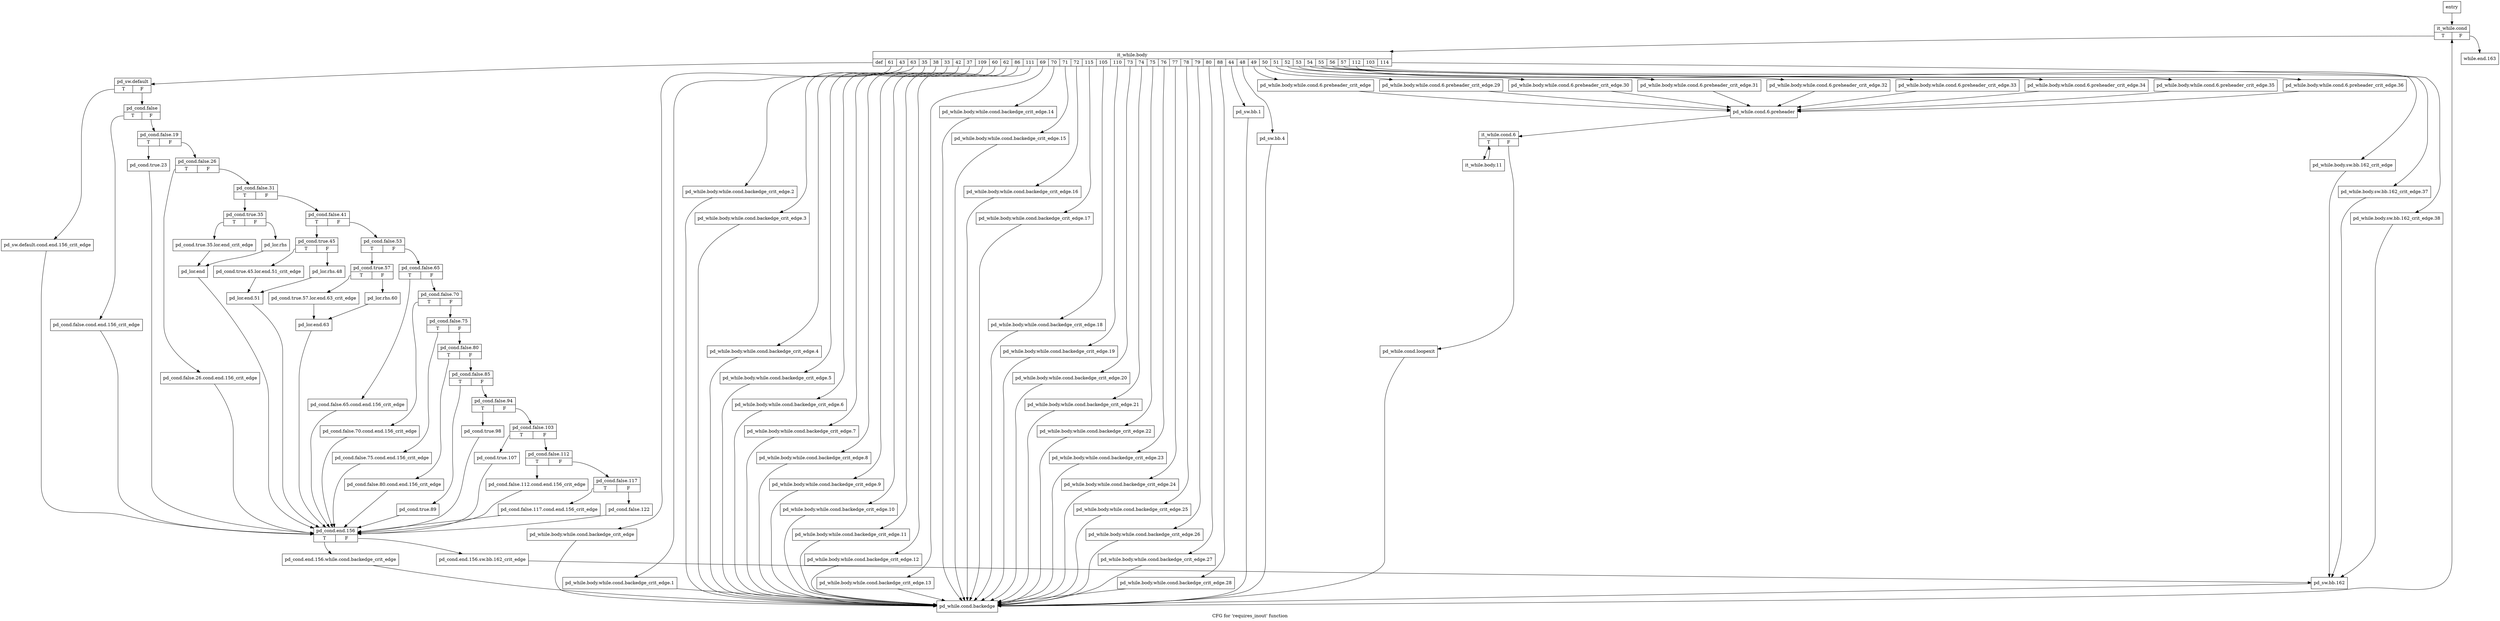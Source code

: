 digraph "CFG for 'requires_inout' function" {
	label="CFG for 'requires_inout' function";

	Node0x7f3cfd0 [shape=record,label="{entry}"];
	Node0x7f3cfd0 -> Node0x7f35e30;
	Node0x7f3d020 [shape=record,label="{pd_while.cond.loopexit}"];
	Node0x7f3d020 -> Node0x7f3feb0;
	Node0x7f35e30 [shape=record,label="{it_while.cond|{<s0>T|<s1>F}}"];
	Node0x7f35e30:s0 -> Node0x7f35e80;
	Node0x7f35e30:s1 -> Node0x7f3ff50;
	Node0x7f35e80 [shape=record,label="{it_while.body|{<s0>def|<s1>61|<s2>43|<s3>63|<s4>35|<s5>38|<s6>33|<s7>42|<s8>37|<s9>109|<s10>60|<s11>62|<s12>86|<s13>111|<s14>69|<s15>70|<s16>71|<s17>72|<s18>115|<s19>105|<s20>110|<s21>73|<s22>74|<s23>75|<s24>76|<s25>77|<s26>78|<s27>79|<s28>80|<s29>88|<s30>44|<s31>48|<s32>49|<s33>50|<s34>51|<s35>52|<s36>53|<s37>54|<s38>55|<s39>56|<s40>57|<s41>112|<s42>103|<s43>114}}"];
	Node0x7f35e80:s0 -> Node0x7f3f0a0;
	Node0x7f35e80:s1 -> Node0x7f3eec0;
	Node0x7f35e80:s2 -> Node0x7f3ee70;
	Node0x7f35e80:s3 -> Node0x7f3ee20;
	Node0x7f35e80:s4 -> Node0x7f3edd0;
	Node0x7f35e80:s5 -> Node0x7f3ed80;
	Node0x7f35e80:s6 -> Node0x7f3ed30;
	Node0x7f35e80:s7 -> Node0x7f3ece0;
	Node0x7f35e80:s8 -> Node0x7f3ec90;
	Node0x7f35e80:s9 -> Node0x7f3ec40;
	Node0x7f35e80:s10 -> Node0x7f3ebf0;
	Node0x7f35e80:s11 -> Node0x7f3eba0;
	Node0x7f35e80:s12 -> Node0x7f3eb50;
	Node0x7f35e80:s13 -> Node0x7f3eb00;
	Node0x7f35e80:s14 -> Node0x7f3eab0;
	Node0x7f35e80:s15 -> Node0x7f3ea60;
	Node0x7f35e80:s16 -> Node0x7f3ea10;
	Node0x7f35e80:s17 -> Node0x7f3e9c0;
	Node0x7f35e80:s18 -> Node0x7f3e970;
	Node0x7f35e80:s19 -> Node0x7f3e920;
	Node0x7f35e80:s20 -> Node0x7f3e8d0;
	Node0x7f35e80:s21 -> Node0x7f3e880;
	Node0x7f35e80:s22 -> Node0x7f3e830;
	Node0x7f35e80:s23 -> Node0x7f3e7e0;
	Node0x7f35e80:s24 -> Node0x7f3e790;
	Node0x7f35e80:s25 -> Node0x7f3e740;
	Node0x7f35e80:s26 -> Node0x7f3e6f0;
	Node0x7f35e80:s27 -> Node0x7f3e6a0;
	Node0x7f35e80:s28 -> Node0x7f3e650;
	Node0x7f35e80:s29 -> Node0x7f3e600;
	Node0x7f35e80:s30 -> Node0x7f3ef60;
	Node0x7f35e80:s31 -> Node0x7f3efb0;
	Node0x7f35e80:s32 -> Node0x7f3e5b0;
	Node0x7f35e80:s33 -> Node0x7f3e560;
	Node0x7f35e80:s34 -> Node0x7f3e510;
	Node0x7f35e80:s35 -> Node0x7f3e4c0;
	Node0x7f35e80:s36 -> Node0x7f3e470;
	Node0x7f35e80:s37 -> Node0x7f3e420;
	Node0x7f35e80:s38 -> Node0x7f3e3d0;
	Node0x7f35e80:s39 -> Node0x7f3e380;
	Node0x7f35e80:s40 -> Node0x7f3e330;
	Node0x7f35e80:s41 -> Node0x7f3e2e0;
	Node0x7f35e80:s42 -> Node0x7f3e290;
	Node0x7f35e80:s43 -> Node0x7f35ed0;
	Node0x7f35ed0 [shape=record,label="{pd_while.body.sw.bb.162_crit_edge.38}"];
	Node0x7f35ed0 -> Node0x7f3ff00;
	Node0x7f3e290 [shape=record,label="{pd_while.body.sw.bb.162_crit_edge.37}"];
	Node0x7f3e290 -> Node0x7f3ff00;
	Node0x7f3e2e0 [shape=record,label="{pd_while.body.sw.bb.162_crit_edge}"];
	Node0x7f3e2e0 -> Node0x7f3ff00;
	Node0x7f3e330 [shape=record,label="{pd_while.body.while.cond.6.preheader_crit_edge.36}"];
	Node0x7f3e330 -> Node0x7f3ef10;
	Node0x7f3e380 [shape=record,label="{pd_while.body.while.cond.6.preheader_crit_edge.35}"];
	Node0x7f3e380 -> Node0x7f3ef10;
	Node0x7f3e3d0 [shape=record,label="{pd_while.body.while.cond.6.preheader_crit_edge.34}"];
	Node0x7f3e3d0 -> Node0x7f3ef10;
	Node0x7f3e420 [shape=record,label="{pd_while.body.while.cond.6.preheader_crit_edge.33}"];
	Node0x7f3e420 -> Node0x7f3ef10;
	Node0x7f3e470 [shape=record,label="{pd_while.body.while.cond.6.preheader_crit_edge.32}"];
	Node0x7f3e470 -> Node0x7f3ef10;
	Node0x7f3e4c0 [shape=record,label="{pd_while.body.while.cond.6.preheader_crit_edge.31}"];
	Node0x7f3e4c0 -> Node0x7f3ef10;
	Node0x7f3e510 [shape=record,label="{pd_while.body.while.cond.6.preheader_crit_edge.30}"];
	Node0x7f3e510 -> Node0x7f3ef10;
	Node0x7f3e560 [shape=record,label="{pd_while.body.while.cond.6.preheader_crit_edge.29}"];
	Node0x7f3e560 -> Node0x7f3ef10;
	Node0x7f3e5b0 [shape=record,label="{pd_while.body.while.cond.6.preheader_crit_edge}"];
	Node0x7f3e5b0 -> Node0x7f3ef10;
	Node0x7f3e600 [shape=record,label="{pd_while.body.while.cond.backedge_crit_edge.28}"];
	Node0x7f3e600 -> Node0x7f3feb0;
	Node0x7f3e650 [shape=record,label="{pd_while.body.while.cond.backedge_crit_edge.27}"];
	Node0x7f3e650 -> Node0x7f3feb0;
	Node0x7f3e6a0 [shape=record,label="{pd_while.body.while.cond.backedge_crit_edge.26}"];
	Node0x7f3e6a0 -> Node0x7f3feb0;
	Node0x7f3e6f0 [shape=record,label="{pd_while.body.while.cond.backedge_crit_edge.25}"];
	Node0x7f3e6f0 -> Node0x7f3feb0;
	Node0x7f3e740 [shape=record,label="{pd_while.body.while.cond.backedge_crit_edge.24}"];
	Node0x7f3e740 -> Node0x7f3feb0;
	Node0x7f3e790 [shape=record,label="{pd_while.body.while.cond.backedge_crit_edge.23}"];
	Node0x7f3e790 -> Node0x7f3feb0;
	Node0x7f3e7e0 [shape=record,label="{pd_while.body.while.cond.backedge_crit_edge.22}"];
	Node0x7f3e7e0 -> Node0x7f3feb0;
	Node0x7f3e830 [shape=record,label="{pd_while.body.while.cond.backedge_crit_edge.21}"];
	Node0x7f3e830 -> Node0x7f3feb0;
	Node0x7f3e880 [shape=record,label="{pd_while.body.while.cond.backedge_crit_edge.20}"];
	Node0x7f3e880 -> Node0x7f3feb0;
	Node0x7f3e8d0 [shape=record,label="{pd_while.body.while.cond.backedge_crit_edge.19}"];
	Node0x7f3e8d0 -> Node0x7f3feb0;
	Node0x7f3e920 [shape=record,label="{pd_while.body.while.cond.backedge_crit_edge.18}"];
	Node0x7f3e920 -> Node0x7f3feb0;
	Node0x7f3e970 [shape=record,label="{pd_while.body.while.cond.backedge_crit_edge.17}"];
	Node0x7f3e970 -> Node0x7f3feb0;
	Node0x7f3e9c0 [shape=record,label="{pd_while.body.while.cond.backedge_crit_edge.16}"];
	Node0x7f3e9c0 -> Node0x7f3feb0;
	Node0x7f3ea10 [shape=record,label="{pd_while.body.while.cond.backedge_crit_edge.15}"];
	Node0x7f3ea10 -> Node0x7f3feb0;
	Node0x7f3ea60 [shape=record,label="{pd_while.body.while.cond.backedge_crit_edge.14}"];
	Node0x7f3ea60 -> Node0x7f3feb0;
	Node0x7f3eab0 [shape=record,label="{pd_while.body.while.cond.backedge_crit_edge.13}"];
	Node0x7f3eab0 -> Node0x7f3feb0;
	Node0x7f3eb00 [shape=record,label="{pd_while.body.while.cond.backedge_crit_edge.12}"];
	Node0x7f3eb00 -> Node0x7f3feb0;
	Node0x7f3eb50 [shape=record,label="{pd_while.body.while.cond.backedge_crit_edge.11}"];
	Node0x7f3eb50 -> Node0x7f3feb0;
	Node0x7f3eba0 [shape=record,label="{pd_while.body.while.cond.backedge_crit_edge.10}"];
	Node0x7f3eba0 -> Node0x7f3feb0;
	Node0x7f3ebf0 [shape=record,label="{pd_while.body.while.cond.backedge_crit_edge.9}"];
	Node0x7f3ebf0 -> Node0x7f3feb0;
	Node0x7f3ec40 [shape=record,label="{pd_while.body.while.cond.backedge_crit_edge.8}"];
	Node0x7f3ec40 -> Node0x7f3feb0;
	Node0x7f3ec90 [shape=record,label="{pd_while.body.while.cond.backedge_crit_edge.7}"];
	Node0x7f3ec90 -> Node0x7f3feb0;
	Node0x7f3ece0 [shape=record,label="{pd_while.body.while.cond.backedge_crit_edge.6}"];
	Node0x7f3ece0 -> Node0x7f3feb0;
	Node0x7f3ed30 [shape=record,label="{pd_while.body.while.cond.backedge_crit_edge.5}"];
	Node0x7f3ed30 -> Node0x7f3feb0;
	Node0x7f3ed80 [shape=record,label="{pd_while.body.while.cond.backedge_crit_edge.4}"];
	Node0x7f3ed80 -> Node0x7f3feb0;
	Node0x7f3edd0 [shape=record,label="{pd_while.body.while.cond.backedge_crit_edge.3}"];
	Node0x7f3edd0 -> Node0x7f3feb0;
	Node0x7f3ee20 [shape=record,label="{pd_while.body.while.cond.backedge_crit_edge.2}"];
	Node0x7f3ee20 -> Node0x7f3feb0;
	Node0x7f3ee70 [shape=record,label="{pd_while.body.while.cond.backedge_crit_edge.1}"];
	Node0x7f3ee70 -> Node0x7f3feb0;
	Node0x7f3eec0 [shape=record,label="{pd_while.body.while.cond.backedge_crit_edge}"];
	Node0x7f3eec0 -> Node0x7f3feb0;
	Node0x7f3ef10 [shape=record,label="{pd_while.cond.6.preheader}"];
	Node0x7f3ef10 -> Node0x7f3f000;
	Node0x7f3ef60 [shape=record,label="{pd_sw.bb.1}"];
	Node0x7f3ef60 -> Node0x7f3feb0;
	Node0x7f3efb0 [shape=record,label="{pd_sw.bb.4}"];
	Node0x7f3efb0 -> Node0x7f3feb0;
	Node0x7f3f000 [shape=record,label="{it_while.cond.6|{<s0>T|<s1>F}}"];
	Node0x7f3f000:s0 -> Node0x7f3f050;
	Node0x7f3f000:s1 -> Node0x7f3d020;
	Node0x7f3f050 [shape=record,label="{it_while.body.11}"];
	Node0x7f3f050 -> Node0x7f3f000;
	Node0x7f3f0a0 [shape=record,label="{pd_sw.default|{<s0>T|<s1>F}}"];
	Node0x7f3f0a0:s0 -> Node0x7f3f0f0;
	Node0x7f3f0a0:s1 -> Node0x7f3f140;
	Node0x7f3f0f0 [shape=record,label="{pd_sw.default.cond.end.156_crit_edge}"];
	Node0x7f3f0f0 -> Node0x7f3fdc0;
	Node0x7f3f140 [shape=record,label="{pd_cond.false|{<s0>T|<s1>F}}"];
	Node0x7f3f140:s0 -> Node0x7f3f190;
	Node0x7f3f140:s1 -> Node0x7f3f1e0;
	Node0x7f3f190 [shape=record,label="{pd_cond.false.cond.end.156_crit_edge}"];
	Node0x7f3f190 -> Node0x7f3fdc0;
	Node0x7f3f1e0 [shape=record,label="{pd_cond.false.19|{<s0>T|<s1>F}}"];
	Node0x7f3f1e0:s0 -> Node0x7f3f230;
	Node0x7f3f1e0:s1 -> Node0x7f3f280;
	Node0x7f3f230 [shape=record,label="{pd_cond.true.23}"];
	Node0x7f3f230 -> Node0x7f3fdc0;
	Node0x7f3f280 [shape=record,label="{pd_cond.false.26|{<s0>T|<s1>F}}"];
	Node0x7f3f280:s0 -> Node0x7f3f2d0;
	Node0x7f3f280:s1 -> Node0x7f3f320;
	Node0x7f3f2d0 [shape=record,label="{pd_cond.false.26.cond.end.156_crit_edge}"];
	Node0x7f3f2d0 -> Node0x7f3fdc0;
	Node0x7f3f320 [shape=record,label="{pd_cond.false.31|{<s0>T|<s1>F}}"];
	Node0x7f3f320:s0 -> Node0x7f3f370;
	Node0x7f3f320:s1 -> Node0x7f3f4b0;
	Node0x7f3f370 [shape=record,label="{pd_cond.true.35|{<s0>T|<s1>F}}"];
	Node0x7f3f370:s0 -> Node0x7f3f3c0;
	Node0x7f3f370:s1 -> Node0x7f3f410;
	Node0x7f3f3c0 [shape=record,label="{pd_cond.true.35.lor.end_crit_edge}"];
	Node0x7f3f3c0 -> Node0x7f3f460;
	Node0x7f3f410 [shape=record,label="{pd_lor.rhs}"];
	Node0x7f3f410 -> Node0x7f3f460;
	Node0x7f3f460 [shape=record,label="{pd_lor.end}"];
	Node0x7f3f460 -> Node0x7f3fdc0;
	Node0x7f3f4b0 [shape=record,label="{pd_cond.false.41|{<s0>T|<s1>F}}"];
	Node0x7f3f4b0:s0 -> Node0x7f3f500;
	Node0x7f3f4b0:s1 -> Node0x7f3f640;
	Node0x7f3f500 [shape=record,label="{pd_cond.true.45|{<s0>T|<s1>F}}"];
	Node0x7f3f500:s0 -> Node0x7f3f550;
	Node0x7f3f500:s1 -> Node0x7f3f5a0;
	Node0x7f3f550 [shape=record,label="{pd_cond.true.45.lor.end.51_crit_edge}"];
	Node0x7f3f550 -> Node0x7f3f5f0;
	Node0x7f3f5a0 [shape=record,label="{pd_lor.rhs.48}"];
	Node0x7f3f5a0 -> Node0x7f3f5f0;
	Node0x7f3f5f0 [shape=record,label="{pd_lor.end.51}"];
	Node0x7f3f5f0 -> Node0x7f3fdc0;
	Node0x7f3f640 [shape=record,label="{pd_cond.false.53|{<s0>T|<s1>F}}"];
	Node0x7f3f640:s0 -> Node0x7f3f690;
	Node0x7f3f640:s1 -> Node0x7f3f7d0;
	Node0x7f3f690 [shape=record,label="{pd_cond.true.57|{<s0>T|<s1>F}}"];
	Node0x7f3f690:s0 -> Node0x7f3f6e0;
	Node0x7f3f690:s1 -> Node0x7f3f730;
	Node0x7f3f6e0 [shape=record,label="{pd_cond.true.57.lor.end.63_crit_edge}"];
	Node0x7f3f6e0 -> Node0x7f3f780;
	Node0x7f3f730 [shape=record,label="{pd_lor.rhs.60}"];
	Node0x7f3f730 -> Node0x7f3f780;
	Node0x7f3f780 [shape=record,label="{pd_lor.end.63}"];
	Node0x7f3f780 -> Node0x7f3fdc0;
	Node0x7f3f7d0 [shape=record,label="{pd_cond.false.65|{<s0>T|<s1>F}}"];
	Node0x7f3f7d0:s0 -> Node0x7f3f820;
	Node0x7f3f7d0:s1 -> Node0x7f3f870;
	Node0x7f3f820 [shape=record,label="{pd_cond.false.65.cond.end.156_crit_edge}"];
	Node0x7f3f820 -> Node0x7f3fdc0;
	Node0x7f3f870 [shape=record,label="{pd_cond.false.70|{<s0>T|<s1>F}}"];
	Node0x7f3f870:s0 -> Node0x7f3f8c0;
	Node0x7f3f870:s1 -> Node0x7f3f910;
	Node0x7f3f8c0 [shape=record,label="{pd_cond.false.70.cond.end.156_crit_edge}"];
	Node0x7f3f8c0 -> Node0x7f3fdc0;
	Node0x7f3f910 [shape=record,label="{pd_cond.false.75|{<s0>T|<s1>F}}"];
	Node0x7f3f910:s0 -> Node0x7f3f960;
	Node0x7f3f910:s1 -> Node0x7f3f9b0;
	Node0x7f3f960 [shape=record,label="{pd_cond.false.75.cond.end.156_crit_edge}"];
	Node0x7f3f960 -> Node0x7f3fdc0;
	Node0x7f3f9b0 [shape=record,label="{pd_cond.false.80|{<s0>T|<s1>F}}"];
	Node0x7f3f9b0:s0 -> Node0x7f3fa00;
	Node0x7f3f9b0:s1 -> Node0x7f3fa50;
	Node0x7f3fa00 [shape=record,label="{pd_cond.false.80.cond.end.156_crit_edge}"];
	Node0x7f3fa00 -> Node0x7f3fdc0;
	Node0x7f3fa50 [shape=record,label="{pd_cond.false.85|{<s0>T|<s1>F}}"];
	Node0x7f3fa50:s0 -> Node0x7f3faa0;
	Node0x7f3fa50:s1 -> Node0x7f3faf0;
	Node0x7f3faa0 [shape=record,label="{pd_cond.true.89}"];
	Node0x7f3faa0 -> Node0x7f3fdc0;
	Node0x7f3faf0 [shape=record,label="{pd_cond.false.94|{<s0>T|<s1>F}}"];
	Node0x7f3faf0:s0 -> Node0x7f3fb40;
	Node0x7f3faf0:s1 -> Node0x7f3fb90;
	Node0x7f3fb40 [shape=record,label="{pd_cond.true.98}"];
	Node0x7f3fb40 -> Node0x7f3fdc0;
	Node0x7f3fb90 [shape=record,label="{pd_cond.false.103|{<s0>T|<s1>F}}"];
	Node0x7f3fb90:s0 -> Node0x7f3fbe0;
	Node0x7f3fb90:s1 -> Node0x7f3fc30;
	Node0x7f3fbe0 [shape=record,label="{pd_cond.true.107}"];
	Node0x7f3fbe0 -> Node0x7f3fdc0;
	Node0x7f3fc30 [shape=record,label="{pd_cond.false.112|{<s0>T|<s1>F}}"];
	Node0x7f3fc30:s0 -> Node0x7f3fc80;
	Node0x7f3fc30:s1 -> Node0x7f3fcd0;
	Node0x7f3fc80 [shape=record,label="{pd_cond.false.112.cond.end.156_crit_edge}"];
	Node0x7f3fc80 -> Node0x7f3fdc0;
	Node0x7f3fcd0 [shape=record,label="{pd_cond.false.117|{<s0>T|<s1>F}}"];
	Node0x7f3fcd0:s0 -> Node0x7f3fd20;
	Node0x7f3fcd0:s1 -> Node0x7f3fd70;
	Node0x7f3fd20 [shape=record,label="{pd_cond.false.117.cond.end.156_crit_edge}"];
	Node0x7f3fd20 -> Node0x7f3fdc0;
	Node0x7f3fd70 [shape=record,label="{pd_cond.false.122}"];
	Node0x7f3fd70 -> Node0x7f3fdc0;
	Node0x7f3fdc0 [shape=record,label="{pd_cond.end.156|{<s0>T|<s1>F}}"];
	Node0x7f3fdc0:s0 -> Node0x7f3fe60;
	Node0x7f3fdc0:s1 -> Node0x7f3fe10;
	Node0x7f3fe10 [shape=record,label="{pd_cond.end.156.sw.bb.162_crit_edge}"];
	Node0x7f3fe10 -> Node0x7f3ff00;
	Node0x7f3fe60 [shape=record,label="{pd_cond.end.156.while.cond.backedge_crit_edge}"];
	Node0x7f3fe60 -> Node0x7f3feb0;
	Node0x7f3feb0 [shape=record,label="{pd_while.cond.backedge}"];
	Node0x7f3feb0 -> Node0x7f35e30;
	Node0x7f3ff00 [shape=record,label="{pd_sw.bb.162}"];
	Node0x7f3ff00 -> Node0x7f3feb0;
	Node0x7f3ff50 [shape=record,label="{while.end.163}"];
}
